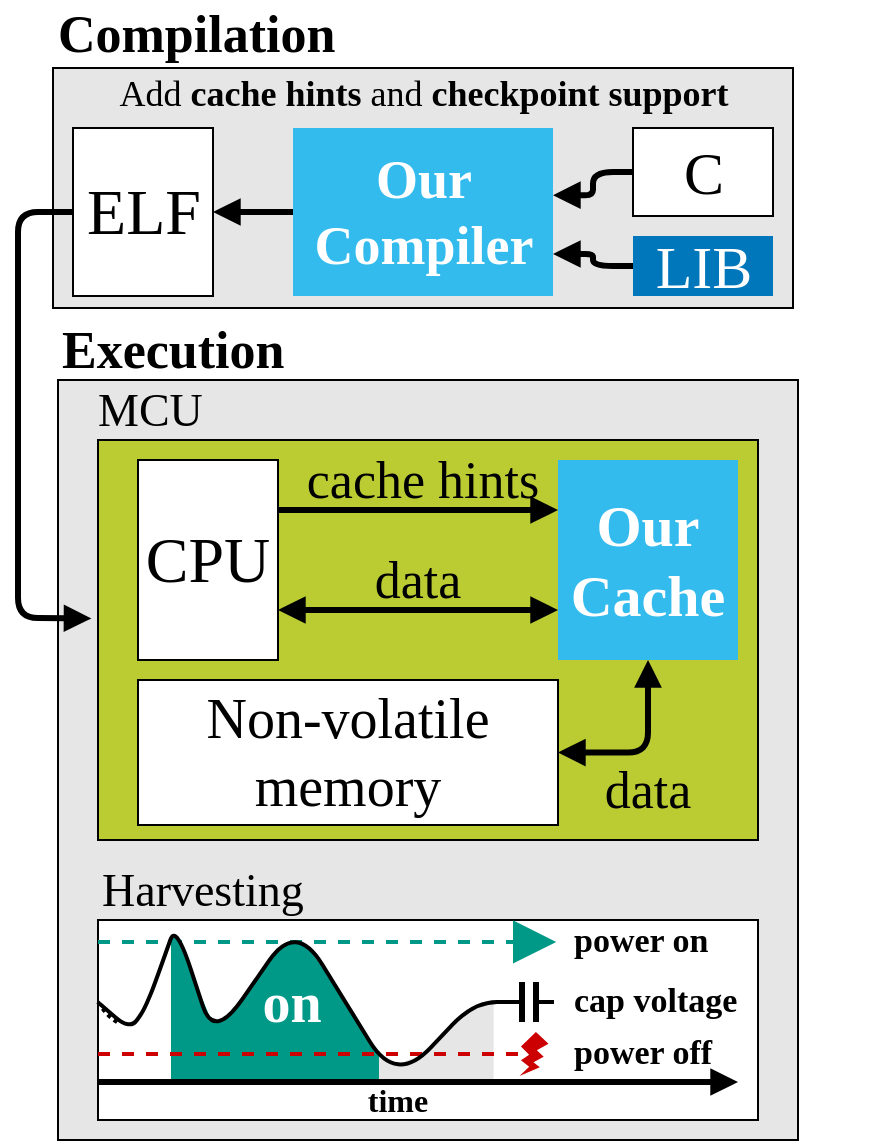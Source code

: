<mxfile version="14.5.1" type="device"><diagram id="DJ8OL-IFbFxs9MjaHiG0" name="Page-1"><mxGraphModel dx="1185" dy="690" grid="1" gridSize="10" guides="1" tooltips="1" connect="1" arrows="1" fold="1" page="1" pageScale="1" pageWidth="827" pageHeight="1169" math="0" shadow="0"><root><mxCell id="0"/><mxCell id="1" parent="0"/><mxCell id="LaGku8jaz2DTb2nbcwZN-13" value="" style="rounded=0;whiteSpace=wrap;html=1;fontFamily=Linux Biolinum;fontSource=https%3A%2F%2Ffonts.googleapis.com%2Fcss%3Ffamily%3DLinux%2BBiolinum;fontSize=32;fillColor=#E6E6E6;" vertex="1" parent="1"><mxGeometry x="180" y="420" width="370" height="380" as="geometry"/></mxCell><mxCell id="LaGku8jaz2DTb2nbcwZN-40" value="" style="rounded=0;whiteSpace=wrap;html=1;fontFamily=Linux Biolinum;fontSource=https%3A%2F%2Ffonts.googleapis.com%2Fcss%3Ffamily%3DLinux%2BBiolinum;fontSize=26;align=center;fillColor=#BBCC33;" vertex="1" parent="1"><mxGeometry x="200" y="450" width="330" height="200" as="geometry"/></mxCell><mxCell id="LaGku8jaz2DTb2nbcwZN-36" value="" style="rounded=0;whiteSpace=wrap;html=1;fontFamily=Linux Biolinum;fontSource=https%3A%2F%2Ffonts.googleapis.com%2Fcss%3Ffamily%3DLinux%2BBiolinum;fontSize=28;align=center;fillColor=#E6E6E6;" vertex="1" parent="1"><mxGeometry x="177.5" y="264" width="370" height="120" as="geometry"/></mxCell><mxCell id="LaGku8jaz2DTb2nbcwZN-43" style="edgeStyle=orthogonalEdgeStyle;rounded=1;orthogonalLoop=1;jettySize=auto;html=1;exitX=0;exitY=0.5;exitDx=0;exitDy=0;entryX=1;entryY=0.4;entryDx=0;entryDy=0;entryPerimeter=0;startArrow=none;startFill=0;endArrow=block;endFill=1;strokeWidth=3;fontFamily=Linux Biolinum;fontSource=https%3A%2F%2Ffonts.googleapis.com%2Fcss%3Ffamily%3DLinux%2BBiolinum;fontSize=26;" edge="1" parent="1" source="LaGku8jaz2DTb2nbcwZN-1" target="LaGku8jaz2DTb2nbcwZN-2"><mxGeometry relative="1" as="geometry"/></mxCell><mxCell id="LaGku8jaz2DTb2nbcwZN-1" value="&lt;font data-font-src=&quot;https://fonts.googleapis.com/css?family=Linux+Biolinum&quot; style=&quot;font-size: 30px;&quot;&gt;C&lt;/font&gt;" style="rounded=0;whiteSpace=wrap;html=1;fontSize=30;fontFamily=Linux Biolinum;fontSource=https%3A%2F%2Ffonts.googleapis.com%2Fcss%3Ffamily%3DLinux%2BBiolinum;" vertex="1" parent="1"><mxGeometry x="467.5" y="294" width="70" height="44" as="geometry"/></mxCell><mxCell id="LaGku8jaz2DTb2nbcwZN-45" style="edgeStyle=orthogonalEdgeStyle;rounded=1;orthogonalLoop=1;jettySize=auto;html=1;exitX=0;exitY=0.5;exitDx=0;exitDy=0;startArrow=none;startFill=0;endArrow=block;endFill=1;strokeWidth=3;fontFamily=Linux Biolinum;fontSource=https%3A%2F%2Ffonts.googleapis.com%2Fcss%3Ffamily%3DLinux%2BBiolinum;fontSize=26;" edge="1" parent="1" source="LaGku8jaz2DTb2nbcwZN-2" target="LaGku8jaz2DTb2nbcwZN-5"><mxGeometry relative="1" as="geometry"/></mxCell><mxCell id="LaGku8jaz2DTb2nbcwZN-2" value="&lt;font data-font-src=&quot;https://fonts.googleapis.com/css?family=Linux+Biolinum&quot; style=&quot;font-size: 27px&quot;&gt;&lt;b&gt;Our&lt;br&gt;Compiler&lt;/b&gt;&lt;/font&gt;" style="rounded=0;whiteSpace=wrap;html=1;fontSize=27;fontFamily=Linux Biolinum;fontSource=https%3A%2F%2Ffonts.googleapis.com%2Fcss%3Ffamily%3DLinux%2BBiolinum;strokeColor=none;fillColor=#33BBEE;fontColor=#FFFFFF;" vertex="1" parent="1"><mxGeometry x="297.5" y="294" width="130" height="84" as="geometry"/></mxCell><mxCell id="LaGku8jaz2DTb2nbcwZN-44" style="edgeStyle=orthogonalEdgeStyle;rounded=1;orthogonalLoop=1;jettySize=auto;html=1;exitX=0;exitY=0.5;exitDx=0;exitDy=0;entryX=1;entryY=0.75;entryDx=0;entryDy=0;startArrow=none;startFill=0;endArrow=block;endFill=1;strokeWidth=3;fontFamily=Linux Biolinum;fontSource=https%3A%2F%2Ffonts.googleapis.com%2Fcss%3Ffamily%3DLinux%2BBiolinum;fontSize=26;" edge="1" parent="1" source="LaGku8jaz2DTb2nbcwZN-3" target="LaGku8jaz2DTb2nbcwZN-2"><mxGeometry relative="1" as="geometry"/></mxCell><mxCell id="LaGku8jaz2DTb2nbcwZN-3" value="&lt;font data-font-src=&quot;https://fonts.googleapis.com/css?family=Linux+Biolinum&quot; style=&quot;font-size: 30px;&quot;&gt;LIB&lt;/font&gt;" style="rounded=0;whiteSpace=wrap;html=1;fontSize=30;fontFamily=Linux Biolinum;fontSource=https%3A%2F%2Ffonts.googleapis.com%2Fcss%3Ffamily%3DLinux%2BBiolinum;strokeColor=none;fillColor=#0077BB;fontColor=#FFFFFF;" vertex="1" parent="1"><mxGeometry x="467.5" y="348" width="70" height="30" as="geometry"/></mxCell><mxCell id="LaGku8jaz2DTb2nbcwZN-5" value="&lt;font data-font-src=&quot;https://fonts.googleapis.com/css?family=Linux+Biolinum&quot; style=&quot;font-size: 32px&quot;&gt;ELF&lt;/font&gt;" style="rounded=0;whiteSpace=wrap;html=1;fontSize=32;fontFamily=Linux Biolinum;fontSource=https%3A%2F%2Ffonts.googleapis.com%2Fcss%3Ffamily%3DLinux%2BBiolinum;" vertex="1" parent="1"><mxGeometry x="187.5" y="294" width="70" height="84" as="geometry"/></mxCell><mxCell id="LaGku8jaz2DTb2nbcwZN-22" style="edgeStyle=orthogonalEdgeStyle;rounded=0;orthogonalLoop=1;jettySize=auto;html=1;exitX=1;exitY=0.25;exitDx=0;exitDy=0;entryX=0;entryY=0.25;entryDx=0;entryDy=0;endArrow=block;endFill=1;strokeWidth=3;fontFamily=Linux Biolinum;fontSource=https%3A%2F%2Ffonts.googleapis.com%2Fcss%3Ffamily%3DLinux%2BBiolinum;fontSize=18;" edge="1" parent="1" source="LaGku8jaz2DTb2nbcwZN-9" target="LaGku8jaz2DTb2nbcwZN-10"><mxGeometry relative="1" as="geometry"/></mxCell><mxCell id="LaGku8jaz2DTb2nbcwZN-28" style="edgeStyle=orthogonalEdgeStyle;rounded=0;orthogonalLoop=1;jettySize=auto;html=1;exitX=1;exitY=0.75;exitDx=0;exitDy=0;entryX=0;entryY=0.75;entryDx=0;entryDy=0;endArrow=block;endFill=1;strokeWidth=3;fontFamily=Linux Biolinum;fontSource=https%3A%2F%2Ffonts.googleapis.com%2Fcss%3Ffamily%3DLinux%2BBiolinum;fontSize=29;startArrow=block;startFill=1;" edge="1" parent="1" source="LaGku8jaz2DTb2nbcwZN-9" target="LaGku8jaz2DTb2nbcwZN-10"><mxGeometry relative="1" as="geometry"/></mxCell><mxCell id="LaGku8jaz2DTb2nbcwZN-9" value="CPU" style="rounded=0;whiteSpace=wrap;html=1;fontSize=32;fontFamily=Linux Biolinum;fontSource=https%3A%2F%2Ffonts.googleapis.com%2Fcss%3Ffamily%3DLinux%2BBiolinum;" vertex="1" parent="1"><mxGeometry x="220" y="460" width="70" height="100" as="geometry"/></mxCell><mxCell id="LaGku8jaz2DTb2nbcwZN-35" style="edgeStyle=orthogonalEdgeStyle;orthogonalLoop=1;jettySize=auto;html=1;exitX=0.5;exitY=1;exitDx=0;exitDy=0;entryX=1;entryY=0.5;entryDx=0;entryDy=0;startArrow=block;startFill=1;endArrow=block;endFill=1;strokeWidth=3;fontFamily=Linux Biolinum;fontSource=https%3A%2F%2Ffonts.googleapis.com%2Fcss%3Ffamily%3DLinux%2BBiolinum;fontSize=29;rounded=1;" edge="1" parent="1" source="LaGku8jaz2DTb2nbcwZN-10" target="LaGku8jaz2DTb2nbcwZN-11"><mxGeometry relative="1" as="geometry"/></mxCell><mxCell id="LaGku8jaz2DTb2nbcwZN-10" value="&lt;font data-font-src=&quot;https://fonts.googleapis.com/css?family=Linux+Biolinum&quot; style=&quot;font-size: 29px&quot;&gt;&lt;b&gt;Our&lt;br&gt;Cache&lt;/b&gt;&lt;/font&gt;" style="rounded=0;whiteSpace=wrap;html=1;fontSize=29;fontFamily=Linux Biolinum;fontSource=https%3A%2F%2Ffonts.googleapis.com%2Fcss%3Ffamily%3DLinux%2BBiolinum;strokeColor=none;fillColor=#33BBEE;fontColor=#FFFFFF;" vertex="1" parent="1"><mxGeometry x="430" y="460" width="90" height="100" as="geometry"/></mxCell><mxCell id="LaGku8jaz2DTb2nbcwZN-11" value="Non-volatile memory" style="rounded=0;whiteSpace=wrap;html=1;fontSize=28;fontFamily=Linux Biolinum;fontSource=https%3A%2F%2Ffonts.googleapis.com%2Fcss%3Ffamily%3DLinux%2BBiolinum;" vertex="1" parent="1"><mxGeometry x="220" y="570" width="210" height="72.5" as="geometry"/></mxCell><mxCell id="LaGku8jaz2DTb2nbcwZN-14" value="MCU" style="text;html=1;strokeColor=none;fillColor=none;align=left;verticalAlign=middle;whiteSpace=wrap;rounded=0;fontFamily=Linux Biolinum;fontSource=https%3A%2F%2Ffonts.googleapis.com%2Fcss%3Ffamily%3DLinux%2BBiolinum;fontSize=23;" vertex="1" parent="1"><mxGeometry x="197.5" y="420" width="80" height="30" as="geometry"/></mxCell><mxCell id="LaGku8jaz2DTb2nbcwZN-18" value="&amp;nbsp;Add&amp;nbsp;&lt;b style=&quot;font-size: 18px&quot;&gt;cache hints&lt;/b&gt; and&amp;nbsp;&lt;b style=&quot;font-size: 18px&quot;&gt;checkpoint support&amp;nbsp;&lt;/b&gt;" style="text;html=1;strokeColor=none;fillColor=none;align=center;verticalAlign=middle;whiteSpace=wrap;rounded=0;fontFamily=Linux Biolinum;fontSource=https%3A%2F%2Ffonts.googleapis.com%2Fcss%3Ffamily%3DLinux%2BBiolinum;fontSize=18;" vertex="1" parent="1"><mxGeometry x="187.5" y="260" width="350" height="34" as="geometry"/></mxCell><mxCell id="LaGku8jaz2DTb2nbcwZN-26" value="cache hints" style="text;html=1;strokeColor=none;fillColor=none;align=center;verticalAlign=middle;whiteSpace=wrap;rounded=0;dashed=1;fontFamily=Linux Biolinum;fontSource=https%3A%2F%2Ffonts.googleapis.com%2Fcss%3Ffamily%3DLinux%2BBiolinum;fontSize=26;" vertex="1" parent="1"><mxGeometry x="300" y="460" width="125" height="20" as="geometry"/></mxCell><mxCell id="LaGku8jaz2DTb2nbcwZN-29" value="data" style="text;html=1;strokeColor=none;fillColor=none;align=center;verticalAlign=middle;whiteSpace=wrap;rounded=0;dashed=1;fontFamily=Linux Biolinum;fontSource=https%3A%2F%2Ffonts.googleapis.com%2Fcss%3Ffamily%3DLinux%2BBiolinum;fontSize=26;" vertex="1" parent="1"><mxGeometry x="310" y="510" width="100" height="20" as="geometry"/></mxCell><mxCell id="LaGku8jaz2DTb2nbcwZN-33" value="data" style="text;html=1;strokeColor=none;fillColor=none;align=center;verticalAlign=middle;whiteSpace=wrap;rounded=0;dashed=1;fontFamily=Linux Biolinum;fontSource=https%3A%2F%2Ffonts.googleapis.com%2Fcss%3Ffamily%3DLinux%2BBiolinum;fontSize=26;" vertex="1" parent="1"><mxGeometry x="445" y="610" width="60" height="30" as="geometry"/></mxCell><mxCell id="LaGku8jaz2DTb2nbcwZN-37" value="Compilation" style="text;html=1;strokeColor=none;fillColor=none;align=left;verticalAlign=middle;whiteSpace=wrap;rounded=0;fontFamily=Linux Biolinum;fontSource=https%3A%2F%2Ffonts.googleapis.com%2Fcss%3Ffamily%3DLinux%2BBiolinum;fontSize=26;fontStyle=1" vertex="1" parent="1"><mxGeometry x="177.5" y="230" width="140" height="34" as="geometry"/></mxCell><mxCell id="LaGku8jaz2DTb2nbcwZN-38" value="Execution" style="text;html=1;strokeColor=none;fillColor=none;align=left;verticalAlign=middle;whiteSpace=wrap;rounded=0;fontFamily=Linux Biolinum;fontSource=https%3A%2F%2Ffonts.googleapis.com%2Fcss%3Ffamily%3DLinux%2BBiolinum;fontSize=26;fontStyle=1" vertex="1" parent="1"><mxGeometry x="180" y="390" width="130" height="30" as="geometry"/></mxCell><mxCell id="LaGku8jaz2DTb2nbcwZN-39" value="" style="endArrow=block;html=1;strokeWidth=3;fontFamily=Linux Biolinum;fontSource=https%3A%2F%2Ffonts.googleapis.com%2Fcss%3Ffamily%3DLinux%2BBiolinum;fontSize=28;exitX=0;exitY=0.5;exitDx=0;exitDy=0;entryX=-0.01;entryY=0.446;entryDx=0;entryDy=0;endFill=1;entryPerimeter=0;" edge="1" parent="1" source="LaGku8jaz2DTb2nbcwZN-5" target="LaGku8jaz2DTb2nbcwZN-40"><mxGeometry width="50" height="50" relative="1" as="geometry"><mxPoint x="240" y="410" as="sourcePoint"/><mxPoint x="290" y="360" as="targetPoint"/><Array as="points"><mxPoint x="160" y="336"/><mxPoint x="160" y="539"/></Array></mxGeometry></mxCell><mxCell id="LaGku8jaz2DTb2nbcwZN-41" value="" style="rounded=0;whiteSpace=wrap;html=1;fontFamily=Linux Biolinum;fontSource=https%3A%2F%2Ffonts.googleapis.com%2Fcss%3Ffamily%3DLinux%2BBiolinum;fontSize=26;align=center;" vertex="1" parent="1"><mxGeometry x="200" y="690" width="330" height="100" as="geometry"/></mxCell><mxCell id="LaGku8jaz2DTb2nbcwZN-42" value="Harvesting" style="text;html=1;strokeColor=none;fillColor=none;align=left;verticalAlign=middle;whiteSpace=wrap;rounded=0;fontFamily=Linux Biolinum;fontSource=https%3A%2F%2Ffonts.googleapis.com%2Fcss%3Ffamily%3DLinux%2BBiolinum;fontSize=23;" vertex="1" parent="1"><mxGeometry x="200" y="660" width="135" height="30" as="geometry"/></mxCell><mxCell id="LaGku8jaz2DTb2nbcwZN-71" value="" style="verticalLabelPosition=bottom;verticalAlign=top;html=1;shape=mxgraph.basic.polygon;polyCoords=[[0.16,0.77],[0.25,0.73],[0.44,0.52],[0.53,0.48],[0.53,0.85],[0.21,0.85],[0.08,0.85],[0.08,0.72]];polyline=0;rounded=1;strokeWidth=1;fontFamily=Linux Biolinum;fontSource=https%3A%2F%2Ffonts.googleapis.com%2Fcss%3Ffamily%3DLinux%2BBiolinum;fontSize=15;fontColor=#FFFFFF;sketch=0;fillColor=#E6E6E6;strokeColor=#E6E6E6;" vertex="1" parent="1"><mxGeometry x="330" y="680" width="127" height="107" as="geometry"/></mxCell><mxCell id="LaGku8jaz2DTb2nbcwZN-72" value="" style="verticalLabelPosition=bottom;verticalAlign=top;html=1;shape=mxgraph.basic.polygon;polyCoords=[[0.14,0.2],[0.21,0.22],[0.33,0.37],[0.39,0.46],[0.57,0.72],[0.57,0.85],[0.08,0.85],[0.06,0.24]];polyline=0;rounded=1;strokeColor=#009988;strokeWidth=1;fontFamily=Linux Biolinum;fontSource=https%3A%2F%2Ffonts.googleapis.com%2Fcss%3Ffamily%3DLinux%2BBiolinum;fontSize=15;fontColor=#FFFFFF;fillColor=#009988;sketch=0;" vertex="1" parent="1"><mxGeometry x="283" y="680" width="100" height="107" as="geometry"/></mxCell><mxCell id="LaGku8jaz2DTb2nbcwZN-73" value="" style="verticalLabelPosition=bottom;verticalAlign=top;html=1;shape=mxgraph.basic.polygon;polyCoords=[[0.09,0.18],[0.26,0.56],[0.3,0.57],[0.38,0.53],[0.59,0.24],[0.61,0.85],[0.07,0.85],[0.07,0.18]];polyline=0;rounded=1;strokeColor=#009988;strokeWidth=1;fontFamily=Linux Biolinum;fontSource=https%3A%2F%2Ffonts.googleapis.com%2Fcss%3Ffamily%3DLinux%2BBiolinum;fontSize=15;fontColor=#FFFFFF;fillColor=#009988;sketch=0;" vertex="1" parent="1"><mxGeometry x="230" y="680" width="100" height="107" as="geometry"/></mxCell><mxCell id="LaGku8jaz2DTb2nbcwZN-74" value="" style="group" vertex="1" connectable="0" parent="1"><mxGeometry x="200" y="691" width="393" height="104" as="geometry"/></mxCell><mxCell id="LaGku8jaz2DTb2nbcwZN-75" value="" style="endArrow=none;html=1;strokeWidth=2;fontFamily=Linux Biolinum;fontSource=https%3A%2F%2Ffonts.googleapis.com%2Fcss%3Ffamily%3DLinux%2BBiolinum;fontSize=19;fontColor=#FFFFFF;dashed=1;strokeColor=#009988;entryX=0;entryY=0.5;entryDx=0;entryDy=0;" edge="1" parent="LaGku8jaz2DTb2nbcwZN-74" target="LaGku8jaz2DTb2nbcwZN-79"><mxGeometry x="-83" y="-11" width="50" height="50" as="geometry"><mxPoint y="10" as="sourcePoint"/><mxPoint x="198" y="8" as="targetPoint"/></mxGeometry></mxCell><mxCell id="LaGku8jaz2DTb2nbcwZN-76" value="" style="endArrow=none;html=1;fontFamily=Linux Biolinum;fontSource=https%3A%2F%2Ffonts.googleapis.com%2Fcss%3Ffamily%3DLinux%2BBiolinum;fontSize=19;fontColor=#FFFFFF;strokeWidth=3;rounded=1;arcSize=5;startArrow=block;startFill=1;" edge="1" parent="LaGku8jaz2DTb2nbcwZN-74"><mxGeometry x="-83" y="-11" width="50" height="50" as="geometry"><mxPoint x="320" y="80" as="sourcePoint"/><mxPoint y="80" as="targetPoint"/><Array as="points"/></mxGeometry></mxCell><mxCell id="LaGku8jaz2DTb2nbcwZN-77" value="" style="endArrow=none;html=1;strokeWidth=2;fontFamily=Linux Biolinum;fontSource=https%3A%2F%2Ffonts.googleapis.com%2Fcss%3Ffamily%3DLinux%2BBiolinum;fontSize=19;fontColor=#FFFFFF;dashed=1;strokeColor=#CC0000;" edge="1" parent="LaGku8jaz2DTb2nbcwZN-74" target="LaGku8jaz2DTb2nbcwZN-78"><mxGeometry x="-83" y="-11" width="50" height="50" as="geometry"><mxPoint y="66" as="sourcePoint"/><mxPoint x="198" y="67" as="targetPoint"/></mxGeometry></mxCell><mxCell id="LaGku8jaz2DTb2nbcwZN-78" value="" style="verticalLabelPosition=bottom;verticalAlign=top;html=1;shape=mxgraph.basic.flash;rounded=1;shadow=0;labelBackgroundColor=none;sketch=0;fontSize=20;fontColor=#CC0000;gradientColor=none;fillColor=#CC0000;strokeColor=none;fontFamily=Source Code Pro;" vertex="1" parent="LaGku8jaz2DTb2nbcwZN-74"><mxGeometry x="210.75" y="55" width="14.5" height="22" as="geometry"/></mxCell><mxCell id="LaGku8jaz2DTb2nbcwZN-79" value="" style="triangle;whiteSpace=wrap;html=1;rounded=0;shadow=0;glass=0;labelBackgroundColor=none;sketch=0;fontFamily=Source Code Pro;fontSize=20;fontColor=#000000;strokeWidth=1;gradientColor=none;align=center;verticalAlign=middle;fillColor=#009988;strokeColor=#009988;" vertex="1" parent="LaGku8jaz2DTb2nbcwZN-74"><mxGeometry x="208" width="20" height="20" as="geometry"/></mxCell><mxCell id="LaGku8jaz2DTb2nbcwZN-80" value="&lt;div style=&quot;font-size: 17px;&quot;&gt;&lt;font style=&quot;font-size: 17px;&quot;&gt;&lt;b style=&quot;font-size: 17px;&quot;&gt;power off&lt;/b&gt;&lt;/font&gt;&lt;/div&gt;" style="text;whiteSpace=wrap;html=1;fontSize=17;fontColor=#000000;verticalAlign=bottom;align=left;spacing=0;spacingLeft=0;fontFamily=Linux Biolinum;fontSource=https%3A%2F%2Ffonts.googleapis.com%2Fcss%3Ffamily%3DLinux%2BBiolinum;" vertex="1" parent="LaGku8jaz2DTb2nbcwZN-74"><mxGeometry x="238" y="56" width="95" height="20" as="geometry"/></mxCell><mxCell id="LaGku8jaz2DTb2nbcwZN-81" value="&lt;div style=&quot;font-size: 17px;&quot;&gt;&lt;font style=&quot;font-size: 17px;&quot;&gt;&lt;b style=&quot;font-size: 17px;&quot;&gt;power on&lt;/b&gt;&lt;/font&gt;&lt;/div&gt;" style="text;whiteSpace=wrap;html=1;fontSize=17;fontColor=#000000;verticalAlign=bottom;align=left;spacing=0;spacingLeft=0;fontFamily=Linux Biolinum;fontSource=https%3A%2F%2Ffonts.googleapis.com%2Fcss%3Ffamily%3DLinux%2BBiolinum;" vertex="1" parent="LaGku8jaz2DTb2nbcwZN-74"><mxGeometry x="238" width="95" height="20" as="geometry"/></mxCell><mxCell id="LaGku8jaz2DTb2nbcwZN-82" value="&lt;div style=&quot;font-size: 17px;&quot;&gt;&lt;font style=&quot;font-size: 17px;&quot;&gt;&lt;b style=&quot;font-size: 17px;&quot;&gt;cap voltage&lt;/b&gt;&lt;/font&gt;&lt;/div&gt;" style="text;whiteSpace=wrap;html=1;fontSize=17;fontColor=#000000;verticalAlign=bottom;align=left;spacing=0;spacingLeft=0;fontFamily=Linux Biolinum;fontSource=https%3A%2F%2Ffonts.googleapis.com%2Fcss%3Ffamily%3DLinux%2BBiolinum;" vertex="1" parent="LaGku8jaz2DTb2nbcwZN-74"><mxGeometry x="238" y="30" width="155" height="20" as="geometry"/></mxCell><mxCell id="LaGku8jaz2DTb2nbcwZN-83" value="" style="endArrow=none;html=1;strokeColor=#000000;strokeWidth=3;fontFamily=Linux Biolinum;fontSource=https%3A%2F%2Ffonts.googleapis.com%2Fcss%3Ffamily%3DLinux%2BBiolinum;fontSize=20;fontColor=#FFFFFF;" edge="1" parent="LaGku8jaz2DTb2nbcwZN-74"><mxGeometry x="-83" y="-11" width="50" height="50" as="geometry"><mxPoint x="212" y="50" as="sourcePoint"/><mxPoint x="212" y="30" as="targetPoint"/></mxGeometry></mxCell><mxCell id="LaGku8jaz2DTb2nbcwZN-84" value="" style="endArrow=none;html=1;strokeColor=#000000;strokeWidth=3;fontFamily=Linux Biolinum;fontSource=https%3A%2F%2Ffonts.googleapis.com%2Fcss%3Ffamily%3DLinux%2BBiolinum;fontSize=20;fontColor=#FFFFFF;" edge="1" parent="LaGku8jaz2DTb2nbcwZN-74"><mxGeometry x="-83" y="-11" width="50" height="50" as="geometry"><mxPoint x="219" y="50" as="sourcePoint"/><mxPoint x="219" y="30" as="targetPoint"/></mxGeometry></mxCell><mxCell id="LaGku8jaz2DTb2nbcwZN-85" value="" style="endArrow=none;html=1;strokeColor=#000000;strokeWidth=2;fontFamily=Linux Biolinum;fontSource=https%3A%2F%2Ffonts.googleapis.com%2Fcss%3Ffamily%3DLinux%2BBiolinum;fontSize=20;fontColor=#FFFFFF;" edge="1" parent="LaGku8jaz2DTb2nbcwZN-74"><mxGeometry x="-83" y="-11" width="50" height="50" as="geometry"><mxPoint x="219" y="40" as="sourcePoint"/><mxPoint x="228" y="40" as="targetPoint"/></mxGeometry></mxCell><mxCell id="LaGku8jaz2DTb2nbcwZN-86" value="" style="endArrow=none;html=1;strokeWidth=2;fontFamily=Linux Biolinum;fontSource=https%3A%2F%2Ffonts.googleapis.com%2Fcss%3Ffamily%3DLinux%2BBiolinum;fontSize=19;fontColor=#FFFFFF;rounded=1;arcSize=50;exitX=0.727;exitY=0.571;exitDx=0;exitDy=0;exitPerimeter=0;" edge="1" parent="LaGku8jaz2DTb2nbcwZN-74"><mxGeometry x="-83" y="-11" width="50" height="50" as="geometry"><mxPoint x="1" y="41" as="sourcePoint"/><mxPoint x="211" y="40" as="targetPoint"/><Array as="points"><mxPoint x="16" y="54"/><mxPoint x="23" y="44"/><mxPoint x="28" y="32"/><mxPoint x="39" y="1"/><mxPoint x="58" y="59"/><mxPoint x="99"/><mxPoint x="149" y="81"/><mxPoint x="188" y="40"/></Array></mxGeometry></mxCell><mxCell id="LaGku8jaz2DTb2nbcwZN-87" value="&lt;b style=&quot;font-size: 28px;&quot;&gt;on&lt;/b&gt;" style="text;html=1;strokeColor=none;fillColor=none;align=center;verticalAlign=middle;whiteSpace=wrap;rounded=0;sketch=0;fontFamily=Linux Biolinum;fontSource=https%3A%2F%2Ffonts.googleapis.com%2Fcss%3Ffamily%3DLinux%2BBiolinum;fontSize=28;fontColor=#FFFFFF;" vertex="1" parent="LaGku8jaz2DTb2nbcwZN-74"><mxGeometry x="77" y="30" width="40" height="20" as="geometry"/></mxCell><mxCell id="LaGku8jaz2DTb2nbcwZN-88" value="&lt;font color=&quot;#000000&quot; style=&quot;font-size: 16px;&quot;&gt;time&lt;/font&gt;" style="text;html=1;strokeColor=none;fillColor=none;align=center;verticalAlign=middle;whiteSpace=wrap;rounded=0;sketch=0;fontFamily=Linux Biolinum;fontSource=https%3A%2F%2Ffonts.googleapis.com%2Fcss%3Ffamily%3DLinux%2BBiolinum;fontSize=16;fontColor=#FFFFFF;fontStyle=1" vertex="1" parent="LaGku8jaz2DTb2nbcwZN-74"><mxGeometry x="130" y="77" width="40" height="23" as="geometry"/></mxCell><mxCell id="LaGku8jaz2DTb2nbcwZN-89" value="" style="endArrow=none;dashed=1;html=1;strokeWidth=2;fontFamily=Linux Biolinum;fontSource=https%3A%2F%2Ffonts.googleapis.com%2Fcss%3Ffamily%3DLinux%2BBiolinum;fontSize=19;dashPattern=1 1;" edge="1" parent="LaGku8jaz2DTb2nbcwZN-74"><mxGeometry width="50" height="50" relative="1" as="geometry"><mxPoint y="40" as="sourcePoint"/><mxPoint x="11" y="51" as="targetPoint"/><Array as="points"><mxPoint x="5" y="47"/></Array></mxGeometry></mxCell></root></mxGraphModel></diagram></mxfile>